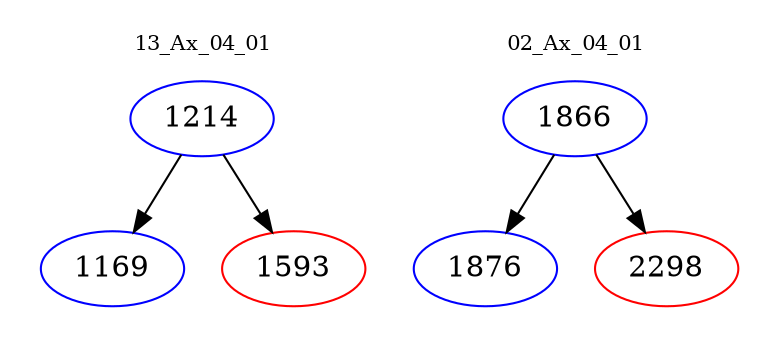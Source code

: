 digraph{
subgraph cluster_0 {
color = white
label = "13_Ax_04_01";
fontsize=10;
T0_1214 [label="1214", color="blue"]
T0_1214 -> T0_1169 [color="black"]
T0_1169 [label="1169", color="blue"]
T0_1214 -> T0_1593 [color="black"]
T0_1593 [label="1593", color="red"]
}
subgraph cluster_1 {
color = white
label = "02_Ax_04_01";
fontsize=10;
T1_1866 [label="1866", color="blue"]
T1_1866 -> T1_1876 [color="black"]
T1_1876 [label="1876", color="blue"]
T1_1866 -> T1_2298 [color="black"]
T1_2298 [label="2298", color="red"]
}
}
